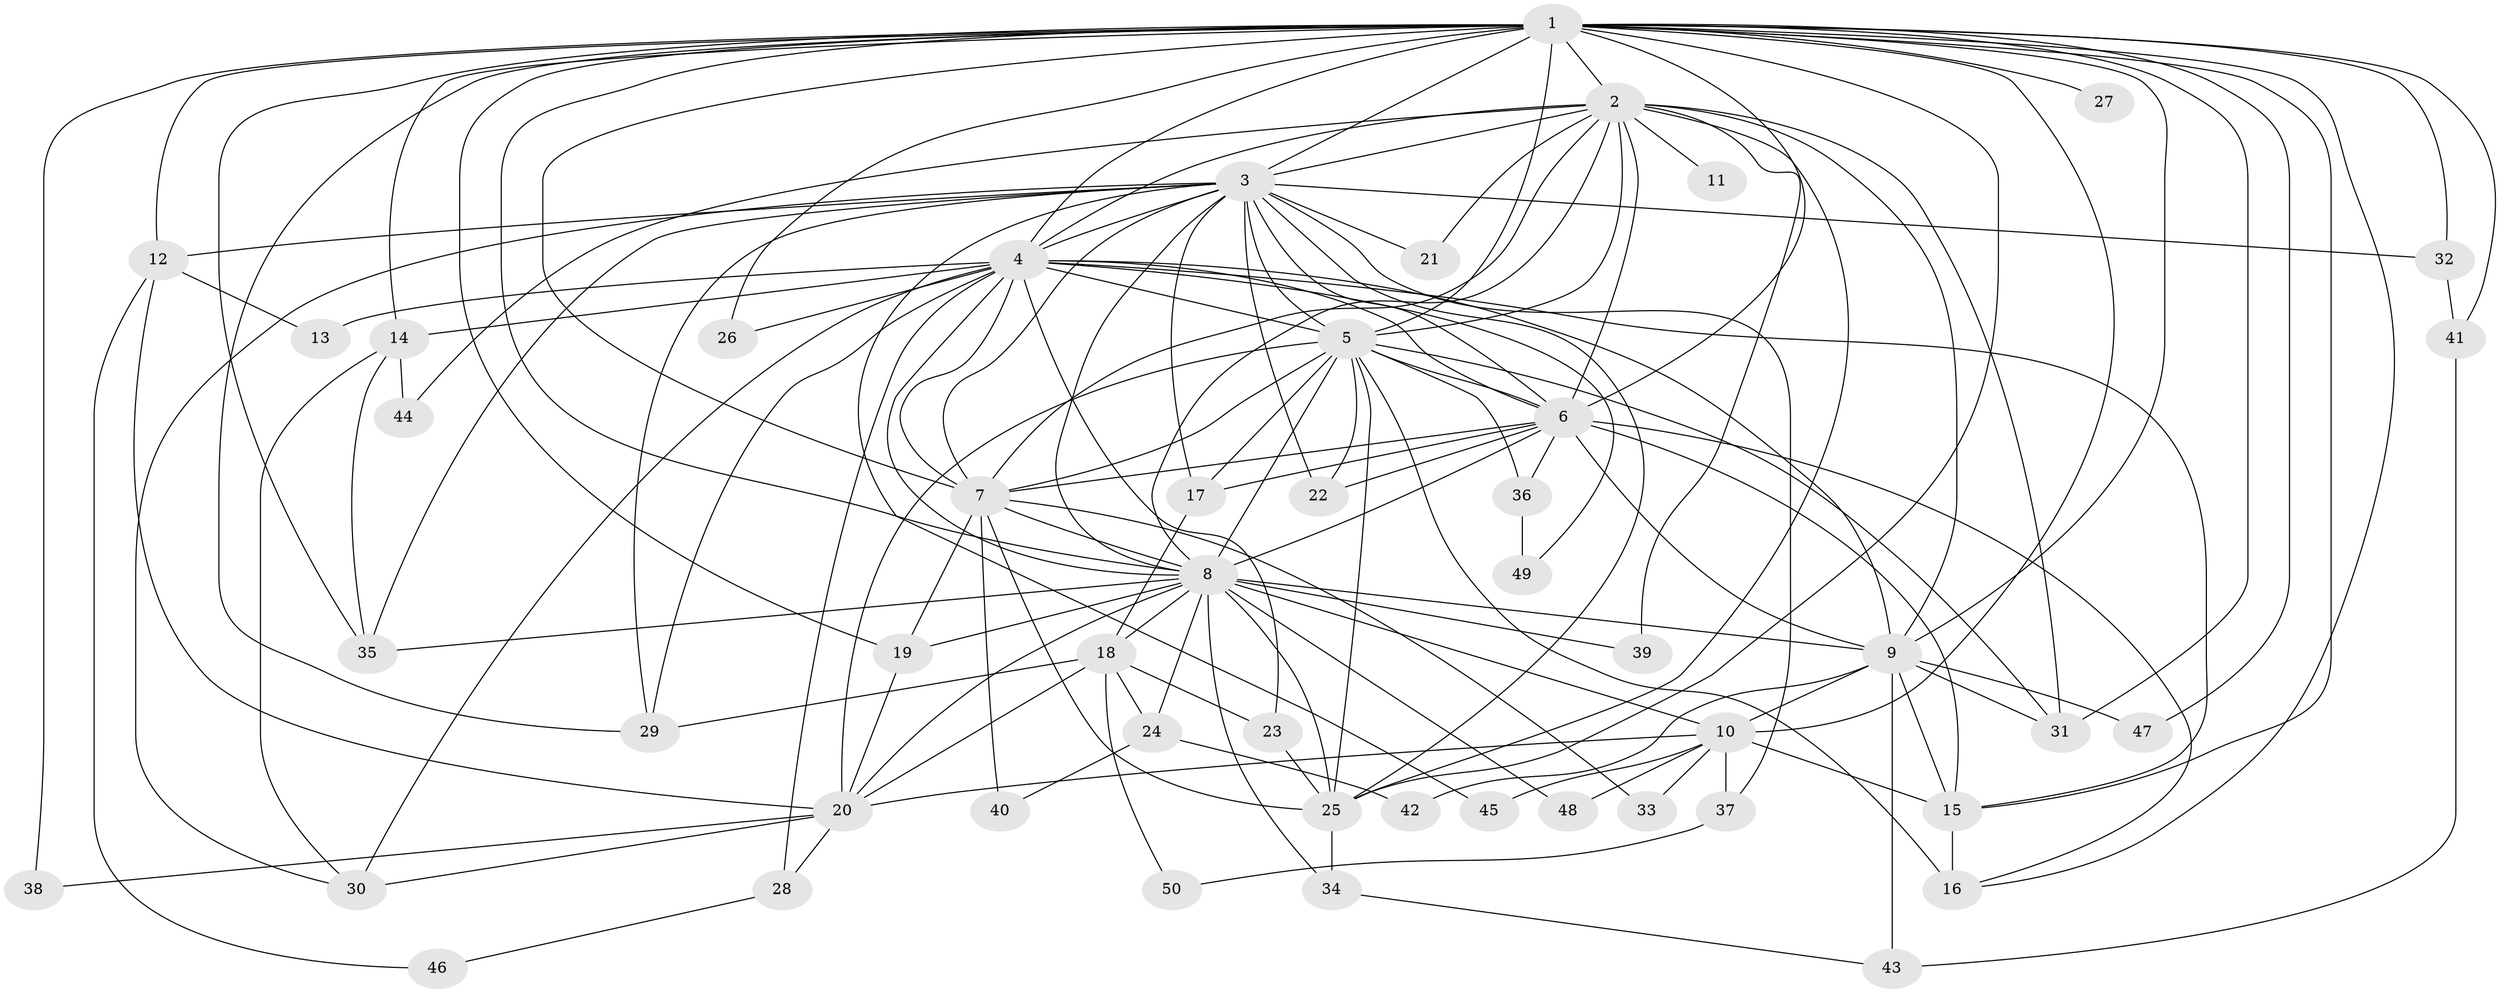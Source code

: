 // original degree distribution, {29: 0.01, 18: 0.02, 23: 0.03, 22: 0.01, 10: 0.01, 14: 0.01, 24: 0.01, 2: 0.51, 9: 0.01, 5: 0.02, 4: 0.1, 7: 0.01, 3: 0.24, 6: 0.01}
// Generated by graph-tools (version 1.1) at 2025/49/03/04/25 22:49:23]
// undirected, 50 vertices, 140 edges
graph export_dot {
  node [color=gray90,style=filled];
  1;
  2;
  3;
  4;
  5;
  6;
  7;
  8;
  9;
  10;
  11;
  12;
  13;
  14;
  15;
  16;
  17;
  18;
  19;
  20;
  21;
  22;
  23;
  24;
  25;
  26;
  27;
  28;
  29;
  30;
  31;
  32;
  33;
  34;
  35;
  36;
  37;
  38;
  39;
  40;
  41;
  42;
  43;
  44;
  45;
  46;
  47;
  48;
  49;
  50;
  1 -- 2 [weight=2.0];
  1 -- 3 [weight=1.0];
  1 -- 4 [weight=1.0];
  1 -- 5 [weight=3.0];
  1 -- 6 [weight=2.0];
  1 -- 7 [weight=1.0];
  1 -- 8 [weight=1.0];
  1 -- 9 [weight=1.0];
  1 -- 10 [weight=1.0];
  1 -- 12 [weight=1.0];
  1 -- 14 [weight=1.0];
  1 -- 15 [weight=1.0];
  1 -- 16 [weight=1.0];
  1 -- 19 [weight=1.0];
  1 -- 25 [weight=1.0];
  1 -- 26 [weight=1.0];
  1 -- 27 [weight=1.0];
  1 -- 29 [weight=1.0];
  1 -- 31 [weight=1.0];
  1 -- 32 [weight=1.0];
  1 -- 35 [weight=1.0];
  1 -- 38 [weight=1.0];
  1 -- 41 [weight=1.0];
  1 -- 47 [weight=1.0];
  2 -- 3 [weight=1.0];
  2 -- 4 [weight=1.0];
  2 -- 5 [weight=3.0];
  2 -- 6 [weight=2.0];
  2 -- 7 [weight=1.0];
  2 -- 8 [weight=1.0];
  2 -- 9 [weight=1.0];
  2 -- 11 [weight=1.0];
  2 -- 21 [weight=1.0];
  2 -- 25 [weight=1.0];
  2 -- 31 [weight=1.0];
  2 -- 39 [weight=1.0];
  2 -- 44 [weight=1.0];
  3 -- 4 [weight=2.0];
  3 -- 5 [weight=7.0];
  3 -- 6 [weight=2.0];
  3 -- 7 [weight=1.0];
  3 -- 8 [weight=2.0];
  3 -- 12 [weight=1.0];
  3 -- 17 [weight=1.0];
  3 -- 21 [weight=1.0];
  3 -- 22 [weight=1.0];
  3 -- 25 [weight=1.0];
  3 -- 29 [weight=1.0];
  3 -- 30 [weight=1.0];
  3 -- 32 [weight=1.0];
  3 -- 35 [weight=1.0];
  3 -- 37 [weight=1.0];
  3 -- 45 [weight=1.0];
  4 -- 5 [weight=3.0];
  4 -- 6 [weight=2.0];
  4 -- 7 [weight=1.0];
  4 -- 8 [weight=1.0];
  4 -- 9 [weight=2.0];
  4 -- 13 [weight=1.0];
  4 -- 14 [weight=1.0];
  4 -- 15 [weight=1.0];
  4 -- 23 [weight=2.0];
  4 -- 26 [weight=1.0];
  4 -- 28 [weight=1.0];
  4 -- 29 [weight=1.0];
  4 -- 30 [weight=1.0];
  4 -- 49 [weight=1.0];
  5 -- 6 [weight=4.0];
  5 -- 7 [weight=3.0];
  5 -- 8 [weight=3.0];
  5 -- 16 [weight=3.0];
  5 -- 17 [weight=1.0];
  5 -- 20 [weight=7.0];
  5 -- 22 [weight=1.0];
  5 -- 25 [weight=1.0];
  5 -- 31 [weight=1.0];
  5 -- 36 [weight=2.0];
  6 -- 7 [weight=2.0];
  6 -- 8 [weight=2.0];
  6 -- 9 [weight=8.0];
  6 -- 15 [weight=1.0];
  6 -- 16 [weight=1.0];
  6 -- 17 [weight=1.0];
  6 -- 22 [weight=1.0];
  6 -- 36 [weight=1.0];
  7 -- 8 [weight=1.0];
  7 -- 19 [weight=1.0];
  7 -- 25 [weight=1.0];
  7 -- 33 [weight=1.0];
  7 -- 40 [weight=1.0];
  8 -- 9 [weight=1.0];
  8 -- 10 [weight=1.0];
  8 -- 18 [weight=1.0];
  8 -- 19 [weight=1.0];
  8 -- 20 [weight=2.0];
  8 -- 24 [weight=1.0];
  8 -- 25 [weight=1.0];
  8 -- 34 [weight=1.0];
  8 -- 35 [weight=1.0];
  8 -- 39 [weight=1.0];
  8 -- 48 [weight=1.0];
  9 -- 10 [weight=1.0];
  9 -- 15 [weight=1.0];
  9 -- 31 [weight=1.0];
  9 -- 42 [weight=1.0];
  9 -- 43 [weight=1.0];
  9 -- 47 [weight=1.0];
  10 -- 15 [weight=1.0];
  10 -- 20 [weight=1.0];
  10 -- 33 [weight=1.0];
  10 -- 37 [weight=1.0];
  10 -- 45 [weight=1.0];
  10 -- 48 [weight=1.0];
  12 -- 13 [weight=1.0];
  12 -- 20 [weight=1.0];
  12 -- 46 [weight=1.0];
  14 -- 30 [weight=1.0];
  14 -- 35 [weight=1.0];
  14 -- 44 [weight=1.0];
  15 -- 16 [weight=1.0];
  17 -- 18 [weight=1.0];
  18 -- 20 [weight=1.0];
  18 -- 23 [weight=1.0];
  18 -- 24 [weight=1.0];
  18 -- 29 [weight=1.0];
  18 -- 50 [weight=1.0];
  19 -- 20 [weight=1.0];
  20 -- 28 [weight=1.0];
  20 -- 30 [weight=1.0];
  20 -- 38 [weight=1.0];
  23 -- 25 [weight=1.0];
  24 -- 40 [weight=1.0];
  24 -- 42 [weight=1.0];
  25 -- 34 [weight=1.0];
  28 -- 46 [weight=1.0];
  32 -- 41 [weight=1.0];
  34 -- 43 [weight=1.0];
  36 -- 49 [weight=1.0];
  37 -- 50 [weight=1.0];
  41 -- 43 [weight=1.0];
}
